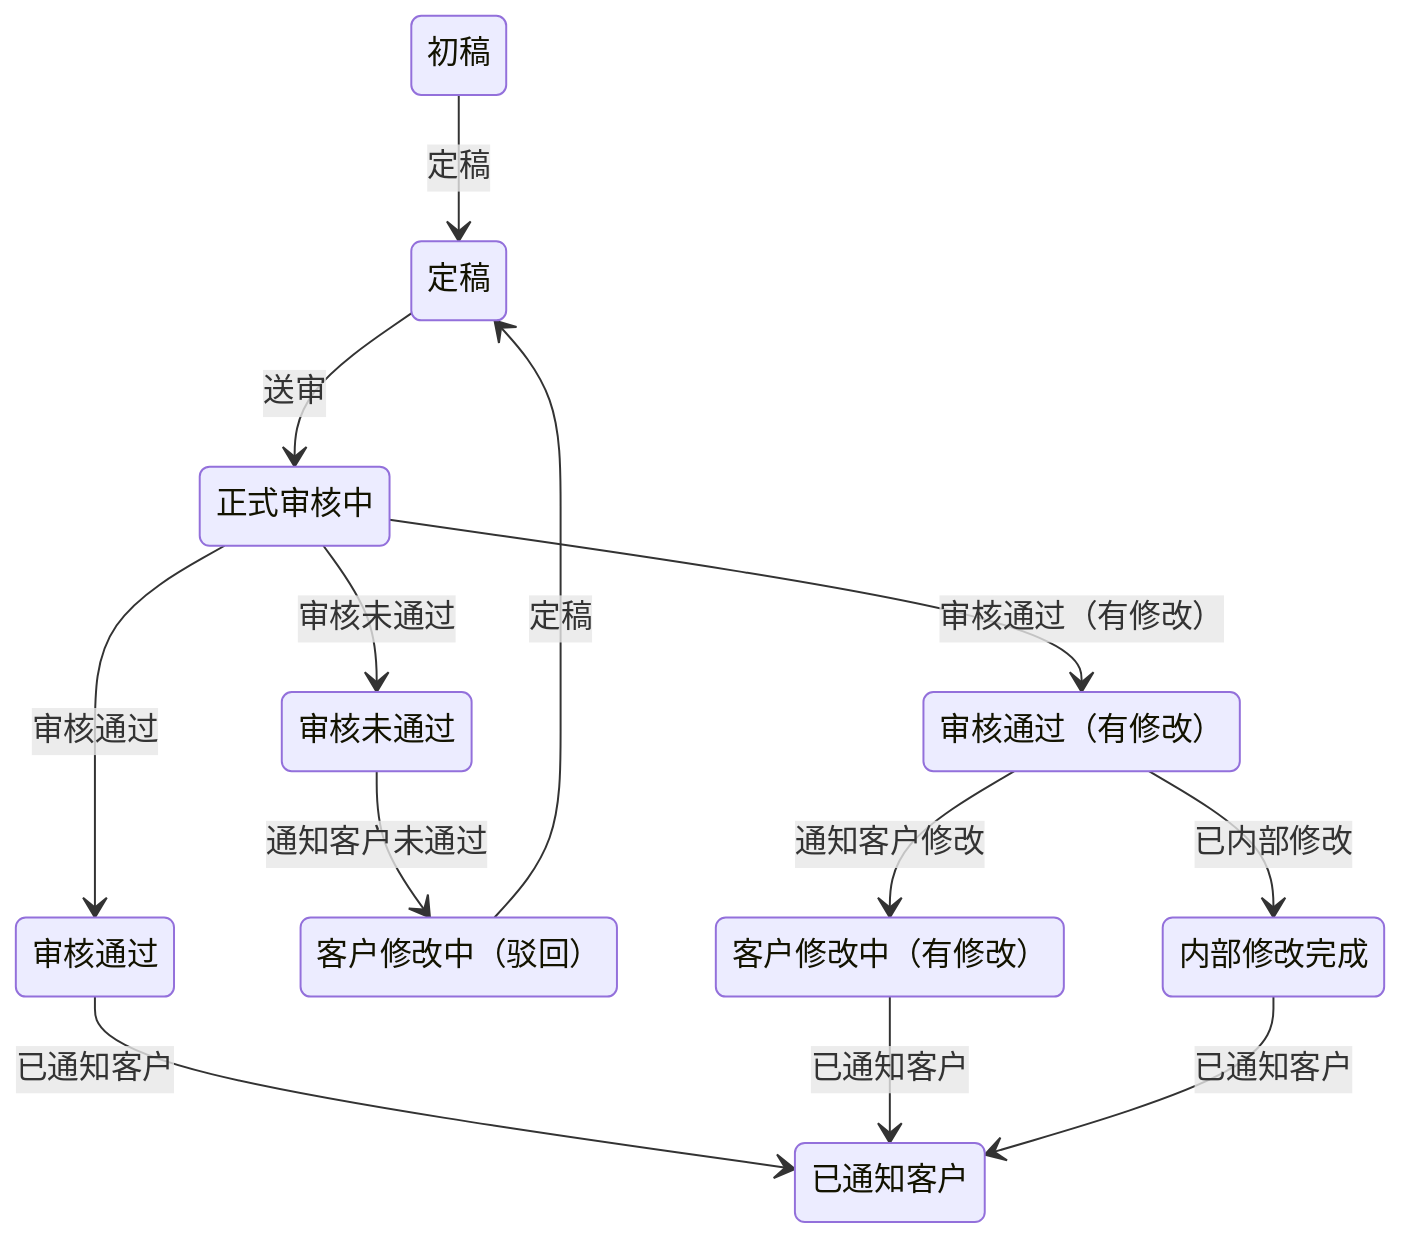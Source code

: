 stateDiagram-v2
初稿 --> 定稿 : 定稿
定稿 --> 正式审核中 : 送审
正式审核中 --> 审核通过 : 审核通过
正式审核中 --> 审核未通过 : 审核未通过
正式审核中 --> 审核通过（有修改） : 审核通过（有修改）
审核通过 --> 已通知客户 : 已通知客户
审核未通过 --> 客户修改中（驳回） : 通知客户未通过
客户修改中（驳回） --> 定稿 : 定稿
审核通过（有修改） --> 客户修改中（有修改） : 通知客户修改
客户修改中（有修改） --> 已通知客户 : 已通知客户
审核通过（有修改） --> 内部修改完成 : 已内部修改
内部修改完成 --> 已通知客户 : 已通知客户